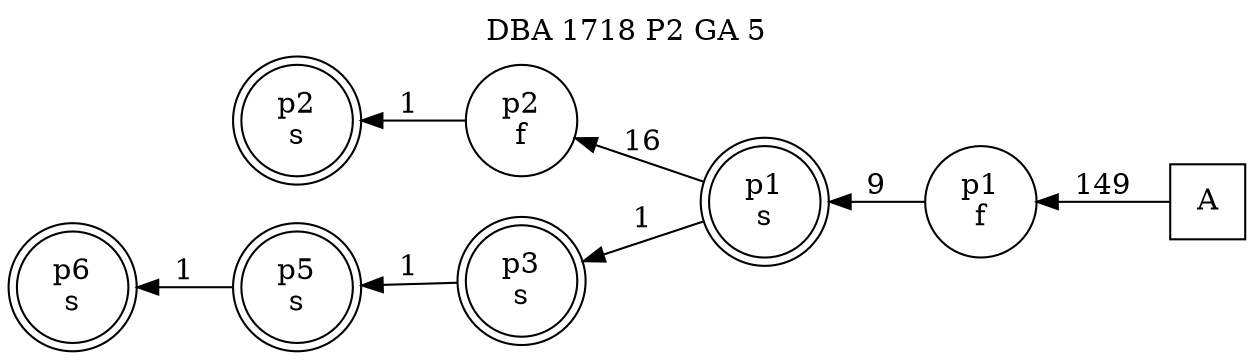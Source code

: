 digraph DBA_1718_P2_GA_5_LOW {
labelloc="tl"
label= " DBA 1718 P2 GA 5 "
rankdir="RL";
graph [ size=" 10 , 10 !"]

"A" [shape="square" label="A"]
"p1_f" [shape="circle" label="p1
f"]
"p1_s" [shape="doublecircle" label="p1
s"]
"p2_f" [shape="circle" label="p2
f"]
"p2_s" [shape="doublecircle" label="p2
s"]
"p3_s" [shape="doublecircle" label="p3
s"]
"p5_s" [shape="doublecircle" label="p5
s"]
"p6_s" [shape="doublecircle" label="p6
s"]
"A" -> "p1_f" [ label=149]
"p1_f" -> "p1_s" [ label=9]
"p1_s" -> "p2_f" [ label=16]
"p1_s" -> "p3_s" [ label=1]
"p2_f" -> "p2_s" [ label=1]
"p3_s" -> "p5_s" [ label=1]
"p5_s" -> "p6_s" [ label=1]
}
